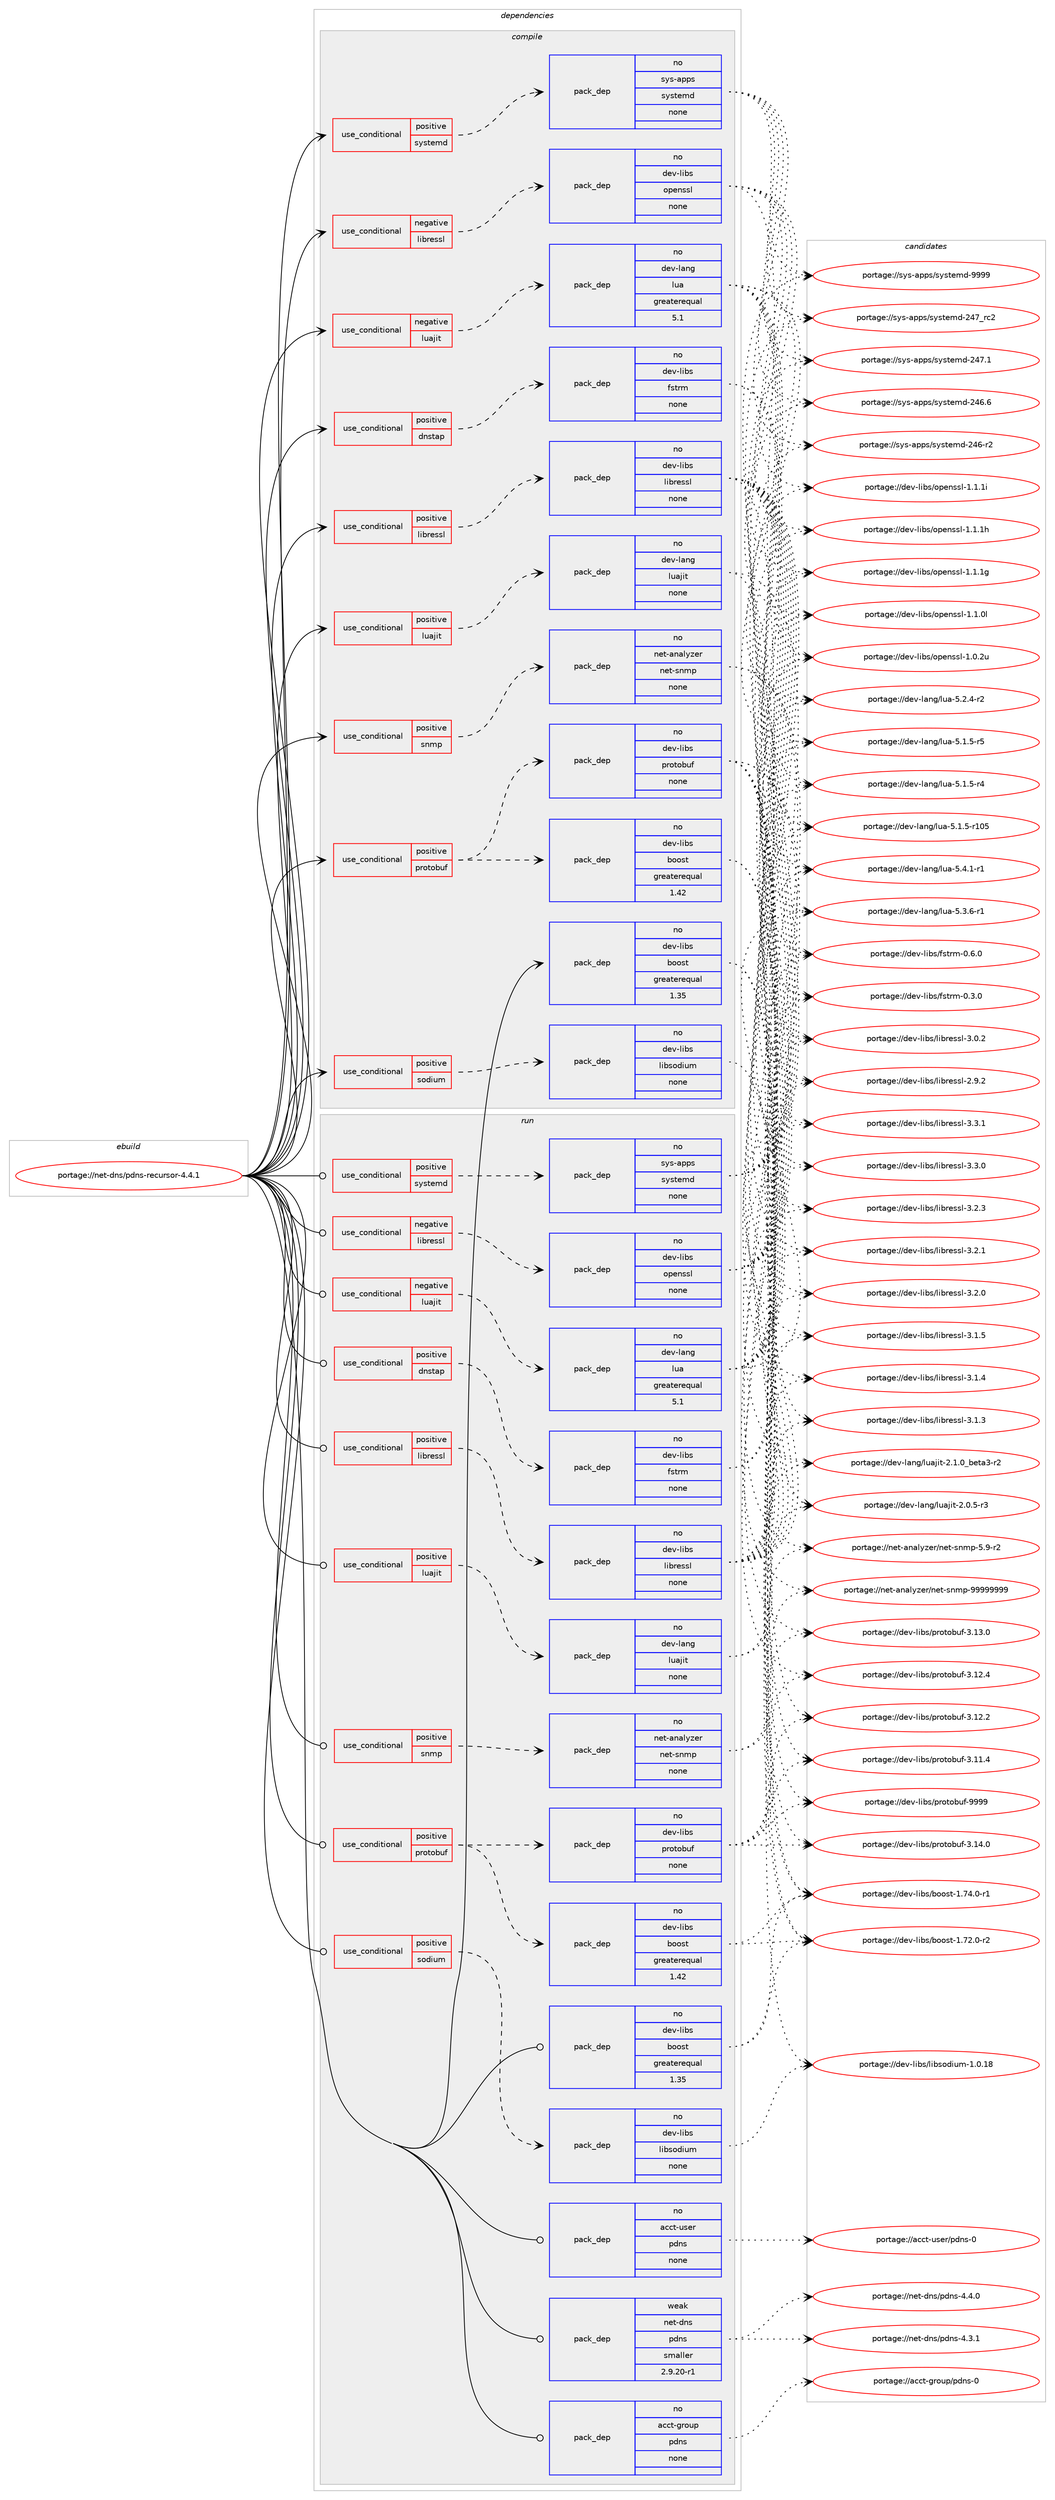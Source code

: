 digraph prolog {

# *************
# Graph options
# *************

newrank=true;
concentrate=true;
compound=true;
graph [rankdir=LR,fontname=Helvetica,fontsize=10,ranksep=1.5];#, ranksep=2.5, nodesep=0.2];
edge  [arrowhead=vee];
node  [fontname=Helvetica,fontsize=10];

# **********
# The ebuild
# **********

subgraph cluster_leftcol {
color=gray;
rank=same;
label=<<i>ebuild</i>>;
id [label="portage://net-dns/pdns-recursor-4.4.1", color=red, width=4, href="../net-dns/pdns-recursor-4.4.1.svg"];
}

# ****************
# The dependencies
# ****************

subgraph cluster_midcol {
color=gray;
label=<<i>dependencies</i>>;
subgraph cluster_compile {
fillcolor="#eeeeee";
style=filled;
label=<<i>compile</i>>;
subgraph cond3723 {
dependency12968 [label=<<TABLE BORDER="0" CELLBORDER="1" CELLSPACING="0" CELLPADDING="4"><TR><TD ROWSPAN="3" CELLPADDING="10">use_conditional</TD></TR><TR><TD>negative</TD></TR><TR><TD>libressl</TD></TR></TABLE>>, shape=none, color=red];
subgraph pack9116 {
dependency12969 [label=<<TABLE BORDER="0" CELLBORDER="1" CELLSPACING="0" CELLPADDING="4" WIDTH="220"><TR><TD ROWSPAN="6" CELLPADDING="30">pack_dep</TD></TR><TR><TD WIDTH="110">no</TD></TR><TR><TD>dev-libs</TD></TR><TR><TD>openssl</TD></TR><TR><TD>none</TD></TR><TR><TD></TD></TR></TABLE>>, shape=none, color=blue];
}
dependency12968:e -> dependency12969:w [weight=20,style="dashed",arrowhead="vee"];
}
id:e -> dependency12968:w [weight=20,style="solid",arrowhead="vee"];
subgraph cond3724 {
dependency12970 [label=<<TABLE BORDER="0" CELLBORDER="1" CELLSPACING="0" CELLPADDING="4"><TR><TD ROWSPAN="3" CELLPADDING="10">use_conditional</TD></TR><TR><TD>negative</TD></TR><TR><TD>luajit</TD></TR></TABLE>>, shape=none, color=red];
subgraph pack9117 {
dependency12971 [label=<<TABLE BORDER="0" CELLBORDER="1" CELLSPACING="0" CELLPADDING="4" WIDTH="220"><TR><TD ROWSPAN="6" CELLPADDING="30">pack_dep</TD></TR><TR><TD WIDTH="110">no</TD></TR><TR><TD>dev-lang</TD></TR><TR><TD>lua</TD></TR><TR><TD>greaterequal</TD></TR><TR><TD>5.1</TD></TR></TABLE>>, shape=none, color=blue];
}
dependency12970:e -> dependency12971:w [weight=20,style="dashed",arrowhead="vee"];
}
id:e -> dependency12970:w [weight=20,style="solid",arrowhead="vee"];
subgraph cond3725 {
dependency12972 [label=<<TABLE BORDER="0" CELLBORDER="1" CELLSPACING="0" CELLPADDING="4"><TR><TD ROWSPAN="3" CELLPADDING="10">use_conditional</TD></TR><TR><TD>positive</TD></TR><TR><TD>dnstap</TD></TR></TABLE>>, shape=none, color=red];
subgraph pack9118 {
dependency12973 [label=<<TABLE BORDER="0" CELLBORDER="1" CELLSPACING="0" CELLPADDING="4" WIDTH="220"><TR><TD ROWSPAN="6" CELLPADDING="30">pack_dep</TD></TR><TR><TD WIDTH="110">no</TD></TR><TR><TD>dev-libs</TD></TR><TR><TD>fstrm</TD></TR><TR><TD>none</TD></TR><TR><TD></TD></TR></TABLE>>, shape=none, color=blue];
}
dependency12972:e -> dependency12973:w [weight=20,style="dashed",arrowhead="vee"];
}
id:e -> dependency12972:w [weight=20,style="solid",arrowhead="vee"];
subgraph cond3726 {
dependency12974 [label=<<TABLE BORDER="0" CELLBORDER="1" CELLSPACING="0" CELLPADDING="4"><TR><TD ROWSPAN="3" CELLPADDING="10">use_conditional</TD></TR><TR><TD>positive</TD></TR><TR><TD>libressl</TD></TR></TABLE>>, shape=none, color=red];
subgraph pack9119 {
dependency12975 [label=<<TABLE BORDER="0" CELLBORDER="1" CELLSPACING="0" CELLPADDING="4" WIDTH="220"><TR><TD ROWSPAN="6" CELLPADDING="30">pack_dep</TD></TR><TR><TD WIDTH="110">no</TD></TR><TR><TD>dev-libs</TD></TR><TR><TD>libressl</TD></TR><TR><TD>none</TD></TR><TR><TD></TD></TR></TABLE>>, shape=none, color=blue];
}
dependency12974:e -> dependency12975:w [weight=20,style="dashed",arrowhead="vee"];
}
id:e -> dependency12974:w [weight=20,style="solid",arrowhead="vee"];
subgraph cond3727 {
dependency12976 [label=<<TABLE BORDER="0" CELLBORDER="1" CELLSPACING="0" CELLPADDING="4"><TR><TD ROWSPAN="3" CELLPADDING="10">use_conditional</TD></TR><TR><TD>positive</TD></TR><TR><TD>luajit</TD></TR></TABLE>>, shape=none, color=red];
subgraph pack9120 {
dependency12977 [label=<<TABLE BORDER="0" CELLBORDER="1" CELLSPACING="0" CELLPADDING="4" WIDTH="220"><TR><TD ROWSPAN="6" CELLPADDING="30">pack_dep</TD></TR><TR><TD WIDTH="110">no</TD></TR><TR><TD>dev-lang</TD></TR><TR><TD>luajit</TD></TR><TR><TD>none</TD></TR><TR><TD></TD></TR></TABLE>>, shape=none, color=blue];
}
dependency12976:e -> dependency12977:w [weight=20,style="dashed",arrowhead="vee"];
}
id:e -> dependency12976:w [weight=20,style="solid",arrowhead="vee"];
subgraph cond3728 {
dependency12978 [label=<<TABLE BORDER="0" CELLBORDER="1" CELLSPACING="0" CELLPADDING="4"><TR><TD ROWSPAN="3" CELLPADDING="10">use_conditional</TD></TR><TR><TD>positive</TD></TR><TR><TD>protobuf</TD></TR></TABLE>>, shape=none, color=red];
subgraph pack9121 {
dependency12979 [label=<<TABLE BORDER="0" CELLBORDER="1" CELLSPACING="0" CELLPADDING="4" WIDTH="220"><TR><TD ROWSPAN="6" CELLPADDING="30">pack_dep</TD></TR><TR><TD WIDTH="110">no</TD></TR><TR><TD>dev-libs</TD></TR><TR><TD>protobuf</TD></TR><TR><TD>none</TD></TR><TR><TD></TD></TR></TABLE>>, shape=none, color=blue];
}
dependency12978:e -> dependency12979:w [weight=20,style="dashed",arrowhead="vee"];
subgraph pack9122 {
dependency12980 [label=<<TABLE BORDER="0" CELLBORDER="1" CELLSPACING="0" CELLPADDING="4" WIDTH="220"><TR><TD ROWSPAN="6" CELLPADDING="30">pack_dep</TD></TR><TR><TD WIDTH="110">no</TD></TR><TR><TD>dev-libs</TD></TR><TR><TD>boost</TD></TR><TR><TD>greaterequal</TD></TR><TR><TD>1.42</TD></TR></TABLE>>, shape=none, color=blue];
}
dependency12978:e -> dependency12980:w [weight=20,style="dashed",arrowhead="vee"];
}
id:e -> dependency12978:w [weight=20,style="solid",arrowhead="vee"];
subgraph cond3729 {
dependency12981 [label=<<TABLE BORDER="0" CELLBORDER="1" CELLSPACING="0" CELLPADDING="4"><TR><TD ROWSPAN="3" CELLPADDING="10">use_conditional</TD></TR><TR><TD>positive</TD></TR><TR><TD>snmp</TD></TR></TABLE>>, shape=none, color=red];
subgraph pack9123 {
dependency12982 [label=<<TABLE BORDER="0" CELLBORDER="1" CELLSPACING="0" CELLPADDING="4" WIDTH="220"><TR><TD ROWSPAN="6" CELLPADDING="30">pack_dep</TD></TR><TR><TD WIDTH="110">no</TD></TR><TR><TD>net-analyzer</TD></TR><TR><TD>net-snmp</TD></TR><TR><TD>none</TD></TR><TR><TD></TD></TR></TABLE>>, shape=none, color=blue];
}
dependency12981:e -> dependency12982:w [weight=20,style="dashed",arrowhead="vee"];
}
id:e -> dependency12981:w [weight=20,style="solid",arrowhead="vee"];
subgraph cond3730 {
dependency12983 [label=<<TABLE BORDER="0" CELLBORDER="1" CELLSPACING="0" CELLPADDING="4"><TR><TD ROWSPAN="3" CELLPADDING="10">use_conditional</TD></TR><TR><TD>positive</TD></TR><TR><TD>sodium</TD></TR></TABLE>>, shape=none, color=red];
subgraph pack9124 {
dependency12984 [label=<<TABLE BORDER="0" CELLBORDER="1" CELLSPACING="0" CELLPADDING="4" WIDTH="220"><TR><TD ROWSPAN="6" CELLPADDING="30">pack_dep</TD></TR><TR><TD WIDTH="110">no</TD></TR><TR><TD>dev-libs</TD></TR><TR><TD>libsodium</TD></TR><TR><TD>none</TD></TR><TR><TD></TD></TR></TABLE>>, shape=none, color=blue];
}
dependency12983:e -> dependency12984:w [weight=20,style="dashed",arrowhead="vee"];
}
id:e -> dependency12983:w [weight=20,style="solid",arrowhead="vee"];
subgraph cond3731 {
dependency12985 [label=<<TABLE BORDER="0" CELLBORDER="1" CELLSPACING="0" CELLPADDING="4"><TR><TD ROWSPAN="3" CELLPADDING="10">use_conditional</TD></TR><TR><TD>positive</TD></TR><TR><TD>systemd</TD></TR></TABLE>>, shape=none, color=red];
subgraph pack9125 {
dependency12986 [label=<<TABLE BORDER="0" CELLBORDER="1" CELLSPACING="0" CELLPADDING="4" WIDTH="220"><TR><TD ROWSPAN="6" CELLPADDING="30">pack_dep</TD></TR><TR><TD WIDTH="110">no</TD></TR><TR><TD>sys-apps</TD></TR><TR><TD>systemd</TD></TR><TR><TD>none</TD></TR><TR><TD></TD></TR></TABLE>>, shape=none, color=blue];
}
dependency12985:e -> dependency12986:w [weight=20,style="dashed",arrowhead="vee"];
}
id:e -> dependency12985:w [weight=20,style="solid",arrowhead="vee"];
subgraph pack9126 {
dependency12987 [label=<<TABLE BORDER="0" CELLBORDER="1" CELLSPACING="0" CELLPADDING="4" WIDTH="220"><TR><TD ROWSPAN="6" CELLPADDING="30">pack_dep</TD></TR><TR><TD WIDTH="110">no</TD></TR><TR><TD>dev-libs</TD></TR><TR><TD>boost</TD></TR><TR><TD>greaterequal</TD></TR><TR><TD>1.35</TD></TR></TABLE>>, shape=none, color=blue];
}
id:e -> dependency12987:w [weight=20,style="solid",arrowhead="vee"];
}
subgraph cluster_compileandrun {
fillcolor="#eeeeee";
style=filled;
label=<<i>compile and run</i>>;
}
subgraph cluster_run {
fillcolor="#eeeeee";
style=filled;
label=<<i>run</i>>;
subgraph cond3732 {
dependency12988 [label=<<TABLE BORDER="0" CELLBORDER="1" CELLSPACING="0" CELLPADDING="4"><TR><TD ROWSPAN="3" CELLPADDING="10">use_conditional</TD></TR><TR><TD>negative</TD></TR><TR><TD>libressl</TD></TR></TABLE>>, shape=none, color=red];
subgraph pack9127 {
dependency12989 [label=<<TABLE BORDER="0" CELLBORDER="1" CELLSPACING="0" CELLPADDING="4" WIDTH="220"><TR><TD ROWSPAN="6" CELLPADDING="30">pack_dep</TD></TR><TR><TD WIDTH="110">no</TD></TR><TR><TD>dev-libs</TD></TR><TR><TD>openssl</TD></TR><TR><TD>none</TD></TR><TR><TD></TD></TR></TABLE>>, shape=none, color=blue];
}
dependency12988:e -> dependency12989:w [weight=20,style="dashed",arrowhead="vee"];
}
id:e -> dependency12988:w [weight=20,style="solid",arrowhead="odot"];
subgraph cond3733 {
dependency12990 [label=<<TABLE BORDER="0" CELLBORDER="1" CELLSPACING="0" CELLPADDING="4"><TR><TD ROWSPAN="3" CELLPADDING="10">use_conditional</TD></TR><TR><TD>negative</TD></TR><TR><TD>luajit</TD></TR></TABLE>>, shape=none, color=red];
subgraph pack9128 {
dependency12991 [label=<<TABLE BORDER="0" CELLBORDER="1" CELLSPACING="0" CELLPADDING="4" WIDTH="220"><TR><TD ROWSPAN="6" CELLPADDING="30">pack_dep</TD></TR><TR><TD WIDTH="110">no</TD></TR><TR><TD>dev-lang</TD></TR><TR><TD>lua</TD></TR><TR><TD>greaterequal</TD></TR><TR><TD>5.1</TD></TR></TABLE>>, shape=none, color=blue];
}
dependency12990:e -> dependency12991:w [weight=20,style="dashed",arrowhead="vee"];
}
id:e -> dependency12990:w [weight=20,style="solid",arrowhead="odot"];
subgraph cond3734 {
dependency12992 [label=<<TABLE BORDER="0" CELLBORDER="1" CELLSPACING="0" CELLPADDING="4"><TR><TD ROWSPAN="3" CELLPADDING="10">use_conditional</TD></TR><TR><TD>positive</TD></TR><TR><TD>dnstap</TD></TR></TABLE>>, shape=none, color=red];
subgraph pack9129 {
dependency12993 [label=<<TABLE BORDER="0" CELLBORDER="1" CELLSPACING="0" CELLPADDING="4" WIDTH="220"><TR><TD ROWSPAN="6" CELLPADDING="30">pack_dep</TD></TR><TR><TD WIDTH="110">no</TD></TR><TR><TD>dev-libs</TD></TR><TR><TD>fstrm</TD></TR><TR><TD>none</TD></TR><TR><TD></TD></TR></TABLE>>, shape=none, color=blue];
}
dependency12992:e -> dependency12993:w [weight=20,style="dashed",arrowhead="vee"];
}
id:e -> dependency12992:w [weight=20,style="solid",arrowhead="odot"];
subgraph cond3735 {
dependency12994 [label=<<TABLE BORDER="0" CELLBORDER="1" CELLSPACING="0" CELLPADDING="4"><TR><TD ROWSPAN="3" CELLPADDING="10">use_conditional</TD></TR><TR><TD>positive</TD></TR><TR><TD>libressl</TD></TR></TABLE>>, shape=none, color=red];
subgraph pack9130 {
dependency12995 [label=<<TABLE BORDER="0" CELLBORDER="1" CELLSPACING="0" CELLPADDING="4" WIDTH="220"><TR><TD ROWSPAN="6" CELLPADDING="30">pack_dep</TD></TR><TR><TD WIDTH="110">no</TD></TR><TR><TD>dev-libs</TD></TR><TR><TD>libressl</TD></TR><TR><TD>none</TD></TR><TR><TD></TD></TR></TABLE>>, shape=none, color=blue];
}
dependency12994:e -> dependency12995:w [weight=20,style="dashed",arrowhead="vee"];
}
id:e -> dependency12994:w [weight=20,style="solid",arrowhead="odot"];
subgraph cond3736 {
dependency12996 [label=<<TABLE BORDER="0" CELLBORDER="1" CELLSPACING="0" CELLPADDING="4"><TR><TD ROWSPAN="3" CELLPADDING="10">use_conditional</TD></TR><TR><TD>positive</TD></TR><TR><TD>luajit</TD></TR></TABLE>>, shape=none, color=red];
subgraph pack9131 {
dependency12997 [label=<<TABLE BORDER="0" CELLBORDER="1" CELLSPACING="0" CELLPADDING="4" WIDTH="220"><TR><TD ROWSPAN="6" CELLPADDING="30">pack_dep</TD></TR><TR><TD WIDTH="110">no</TD></TR><TR><TD>dev-lang</TD></TR><TR><TD>luajit</TD></TR><TR><TD>none</TD></TR><TR><TD></TD></TR></TABLE>>, shape=none, color=blue];
}
dependency12996:e -> dependency12997:w [weight=20,style="dashed",arrowhead="vee"];
}
id:e -> dependency12996:w [weight=20,style="solid",arrowhead="odot"];
subgraph cond3737 {
dependency12998 [label=<<TABLE BORDER="0" CELLBORDER="1" CELLSPACING="0" CELLPADDING="4"><TR><TD ROWSPAN="3" CELLPADDING="10">use_conditional</TD></TR><TR><TD>positive</TD></TR><TR><TD>protobuf</TD></TR></TABLE>>, shape=none, color=red];
subgraph pack9132 {
dependency12999 [label=<<TABLE BORDER="0" CELLBORDER="1" CELLSPACING="0" CELLPADDING="4" WIDTH="220"><TR><TD ROWSPAN="6" CELLPADDING="30">pack_dep</TD></TR><TR><TD WIDTH="110">no</TD></TR><TR><TD>dev-libs</TD></TR><TR><TD>protobuf</TD></TR><TR><TD>none</TD></TR><TR><TD></TD></TR></TABLE>>, shape=none, color=blue];
}
dependency12998:e -> dependency12999:w [weight=20,style="dashed",arrowhead="vee"];
subgraph pack9133 {
dependency13000 [label=<<TABLE BORDER="0" CELLBORDER="1" CELLSPACING="0" CELLPADDING="4" WIDTH="220"><TR><TD ROWSPAN="6" CELLPADDING="30">pack_dep</TD></TR><TR><TD WIDTH="110">no</TD></TR><TR><TD>dev-libs</TD></TR><TR><TD>boost</TD></TR><TR><TD>greaterequal</TD></TR><TR><TD>1.42</TD></TR></TABLE>>, shape=none, color=blue];
}
dependency12998:e -> dependency13000:w [weight=20,style="dashed",arrowhead="vee"];
}
id:e -> dependency12998:w [weight=20,style="solid",arrowhead="odot"];
subgraph cond3738 {
dependency13001 [label=<<TABLE BORDER="0" CELLBORDER="1" CELLSPACING="0" CELLPADDING="4"><TR><TD ROWSPAN="3" CELLPADDING="10">use_conditional</TD></TR><TR><TD>positive</TD></TR><TR><TD>snmp</TD></TR></TABLE>>, shape=none, color=red];
subgraph pack9134 {
dependency13002 [label=<<TABLE BORDER="0" CELLBORDER="1" CELLSPACING="0" CELLPADDING="4" WIDTH="220"><TR><TD ROWSPAN="6" CELLPADDING="30">pack_dep</TD></TR><TR><TD WIDTH="110">no</TD></TR><TR><TD>net-analyzer</TD></TR><TR><TD>net-snmp</TD></TR><TR><TD>none</TD></TR><TR><TD></TD></TR></TABLE>>, shape=none, color=blue];
}
dependency13001:e -> dependency13002:w [weight=20,style="dashed",arrowhead="vee"];
}
id:e -> dependency13001:w [weight=20,style="solid",arrowhead="odot"];
subgraph cond3739 {
dependency13003 [label=<<TABLE BORDER="0" CELLBORDER="1" CELLSPACING="0" CELLPADDING="4"><TR><TD ROWSPAN="3" CELLPADDING="10">use_conditional</TD></TR><TR><TD>positive</TD></TR><TR><TD>sodium</TD></TR></TABLE>>, shape=none, color=red];
subgraph pack9135 {
dependency13004 [label=<<TABLE BORDER="0" CELLBORDER="1" CELLSPACING="0" CELLPADDING="4" WIDTH="220"><TR><TD ROWSPAN="6" CELLPADDING="30">pack_dep</TD></TR><TR><TD WIDTH="110">no</TD></TR><TR><TD>dev-libs</TD></TR><TR><TD>libsodium</TD></TR><TR><TD>none</TD></TR><TR><TD></TD></TR></TABLE>>, shape=none, color=blue];
}
dependency13003:e -> dependency13004:w [weight=20,style="dashed",arrowhead="vee"];
}
id:e -> dependency13003:w [weight=20,style="solid",arrowhead="odot"];
subgraph cond3740 {
dependency13005 [label=<<TABLE BORDER="0" CELLBORDER="1" CELLSPACING="0" CELLPADDING="4"><TR><TD ROWSPAN="3" CELLPADDING="10">use_conditional</TD></TR><TR><TD>positive</TD></TR><TR><TD>systemd</TD></TR></TABLE>>, shape=none, color=red];
subgraph pack9136 {
dependency13006 [label=<<TABLE BORDER="0" CELLBORDER="1" CELLSPACING="0" CELLPADDING="4" WIDTH="220"><TR><TD ROWSPAN="6" CELLPADDING="30">pack_dep</TD></TR><TR><TD WIDTH="110">no</TD></TR><TR><TD>sys-apps</TD></TR><TR><TD>systemd</TD></TR><TR><TD>none</TD></TR><TR><TD></TD></TR></TABLE>>, shape=none, color=blue];
}
dependency13005:e -> dependency13006:w [weight=20,style="dashed",arrowhead="vee"];
}
id:e -> dependency13005:w [weight=20,style="solid",arrowhead="odot"];
subgraph pack9137 {
dependency13007 [label=<<TABLE BORDER="0" CELLBORDER="1" CELLSPACING="0" CELLPADDING="4" WIDTH="220"><TR><TD ROWSPAN="6" CELLPADDING="30">pack_dep</TD></TR><TR><TD WIDTH="110">no</TD></TR><TR><TD>acct-group</TD></TR><TR><TD>pdns</TD></TR><TR><TD>none</TD></TR><TR><TD></TD></TR></TABLE>>, shape=none, color=blue];
}
id:e -> dependency13007:w [weight=20,style="solid",arrowhead="odot"];
subgraph pack9138 {
dependency13008 [label=<<TABLE BORDER="0" CELLBORDER="1" CELLSPACING="0" CELLPADDING="4" WIDTH="220"><TR><TD ROWSPAN="6" CELLPADDING="30">pack_dep</TD></TR><TR><TD WIDTH="110">no</TD></TR><TR><TD>acct-user</TD></TR><TR><TD>pdns</TD></TR><TR><TD>none</TD></TR><TR><TD></TD></TR></TABLE>>, shape=none, color=blue];
}
id:e -> dependency13008:w [weight=20,style="solid",arrowhead="odot"];
subgraph pack9139 {
dependency13009 [label=<<TABLE BORDER="0" CELLBORDER="1" CELLSPACING="0" CELLPADDING="4" WIDTH="220"><TR><TD ROWSPAN="6" CELLPADDING="30">pack_dep</TD></TR><TR><TD WIDTH="110">no</TD></TR><TR><TD>dev-libs</TD></TR><TR><TD>boost</TD></TR><TR><TD>greaterequal</TD></TR><TR><TD>1.35</TD></TR></TABLE>>, shape=none, color=blue];
}
id:e -> dependency13009:w [weight=20,style="solid",arrowhead="odot"];
subgraph pack9140 {
dependency13010 [label=<<TABLE BORDER="0" CELLBORDER="1" CELLSPACING="0" CELLPADDING="4" WIDTH="220"><TR><TD ROWSPAN="6" CELLPADDING="30">pack_dep</TD></TR><TR><TD WIDTH="110">weak</TD></TR><TR><TD>net-dns</TD></TR><TR><TD>pdns</TD></TR><TR><TD>smaller</TD></TR><TR><TD>2.9.20-r1</TD></TR></TABLE>>, shape=none, color=blue];
}
id:e -> dependency13010:w [weight=20,style="solid",arrowhead="odot"];
}
}

# **************
# The candidates
# **************

subgraph cluster_choices {
rank=same;
color=gray;
label=<<i>candidates</i>>;

subgraph choice9116 {
color=black;
nodesep=1;
choice100101118451081059811547111112101110115115108454946494649105 [label="portage://dev-libs/openssl-1.1.1i", color=red, width=4,href="../dev-libs/openssl-1.1.1i.svg"];
choice100101118451081059811547111112101110115115108454946494649104 [label="portage://dev-libs/openssl-1.1.1h", color=red, width=4,href="../dev-libs/openssl-1.1.1h.svg"];
choice100101118451081059811547111112101110115115108454946494649103 [label="portage://dev-libs/openssl-1.1.1g", color=red, width=4,href="../dev-libs/openssl-1.1.1g.svg"];
choice100101118451081059811547111112101110115115108454946494648108 [label="portage://dev-libs/openssl-1.1.0l", color=red, width=4,href="../dev-libs/openssl-1.1.0l.svg"];
choice100101118451081059811547111112101110115115108454946484650117 [label="portage://dev-libs/openssl-1.0.2u", color=red, width=4,href="../dev-libs/openssl-1.0.2u.svg"];
dependency12969:e -> choice100101118451081059811547111112101110115115108454946494649105:w [style=dotted,weight="100"];
dependency12969:e -> choice100101118451081059811547111112101110115115108454946494649104:w [style=dotted,weight="100"];
dependency12969:e -> choice100101118451081059811547111112101110115115108454946494649103:w [style=dotted,weight="100"];
dependency12969:e -> choice100101118451081059811547111112101110115115108454946494648108:w [style=dotted,weight="100"];
dependency12969:e -> choice100101118451081059811547111112101110115115108454946484650117:w [style=dotted,weight="100"];
}
subgraph choice9117 {
color=black;
nodesep=1;
choice100101118451089711010347108117974553465246494511449 [label="portage://dev-lang/lua-5.4.1-r1", color=red, width=4,href="../dev-lang/lua-5.4.1-r1.svg"];
choice100101118451089711010347108117974553465146544511449 [label="portage://dev-lang/lua-5.3.6-r1", color=red, width=4,href="../dev-lang/lua-5.3.6-r1.svg"];
choice100101118451089711010347108117974553465046524511450 [label="portage://dev-lang/lua-5.2.4-r2", color=red, width=4,href="../dev-lang/lua-5.2.4-r2.svg"];
choice100101118451089711010347108117974553464946534511453 [label="portage://dev-lang/lua-5.1.5-r5", color=red, width=4,href="../dev-lang/lua-5.1.5-r5.svg"];
choice100101118451089711010347108117974553464946534511452 [label="portage://dev-lang/lua-5.1.5-r4", color=red, width=4,href="../dev-lang/lua-5.1.5-r4.svg"];
choice1001011184510897110103471081179745534649465345114494853 [label="portage://dev-lang/lua-5.1.5-r105", color=red, width=4,href="../dev-lang/lua-5.1.5-r105.svg"];
dependency12971:e -> choice100101118451089711010347108117974553465246494511449:w [style=dotted,weight="100"];
dependency12971:e -> choice100101118451089711010347108117974553465146544511449:w [style=dotted,weight="100"];
dependency12971:e -> choice100101118451089711010347108117974553465046524511450:w [style=dotted,weight="100"];
dependency12971:e -> choice100101118451089711010347108117974553464946534511453:w [style=dotted,weight="100"];
dependency12971:e -> choice100101118451089711010347108117974553464946534511452:w [style=dotted,weight="100"];
dependency12971:e -> choice1001011184510897110103471081179745534649465345114494853:w [style=dotted,weight="100"];
}
subgraph choice9118 {
color=black;
nodesep=1;
choice100101118451081059811547102115116114109454846544648 [label="portage://dev-libs/fstrm-0.6.0", color=red, width=4,href="../dev-libs/fstrm-0.6.0.svg"];
choice100101118451081059811547102115116114109454846514648 [label="portage://dev-libs/fstrm-0.3.0", color=red, width=4,href="../dev-libs/fstrm-0.3.0.svg"];
dependency12973:e -> choice100101118451081059811547102115116114109454846544648:w [style=dotted,weight="100"];
dependency12973:e -> choice100101118451081059811547102115116114109454846514648:w [style=dotted,weight="100"];
}
subgraph choice9119 {
color=black;
nodesep=1;
choice10010111845108105981154710810598114101115115108455146514649 [label="portage://dev-libs/libressl-3.3.1", color=red, width=4,href="../dev-libs/libressl-3.3.1.svg"];
choice10010111845108105981154710810598114101115115108455146514648 [label="portage://dev-libs/libressl-3.3.0", color=red, width=4,href="../dev-libs/libressl-3.3.0.svg"];
choice10010111845108105981154710810598114101115115108455146504651 [label="portage://dev-libs/libressl-3.2.3", color=red, width=4,href="../dev-libs/libressl-3.2.3.svg"];
choice10010111845108105981154710810598114101115115108455146504649 [label="portage://dev-libs/libressl-3.2.1", color=red, width=4,href="../dev-libs/libressl-3.2.1.svg"];
choice10010111845108105981154710810598114101115115108455146504648 [label="portage://dev-libs/libressl-3.2.0", color=red, width=4,href="../dev-libs/libressl-3.2.0.svg"];
choice10010111845108105981154710810598114101115115108455146494653 [label="portage://dev-libs/libressl-3.1.5", color=red, width=4,href="../dev-libs/libressl-3.1.5.svg"];
choice10010111845108105981154710810598114101115115108455146494652 [label="portage://dev-libs/libressl-3.1.4", color=red, width=4,href="../dev-libs/libressl-3.1.4.svg"];
choice10010111845108105981154710810598114101115115108455146494651 [label="portage://dev-libs/libressl-3.1.3", color=red, width=4,href="../dev-libs/libressl-3.1.3.svg"];
choice10010111845108105981154710810598114101115115108455146484650 [label="portage://dev-libs/libressl-3.0.2", color=red, width=4,href="../dev-libs/libressl-3.0.2.svg"];
choice10010111845108105981154710810598114101115115108455046574650 [label="portage://dev-libs/libressl-2.9.2", color=red, width=4,href="../dev-libs/libressl-2.9.2.svg"];
dependency12975:e -> choice10010111845108105981154710810598114101115115108455146514649:w [style=dotted,weight="100"];
dependency12975:e -> choice10010111845108105981154710810598114101115115108455146514648:w [style=dotted,weight="100"];
dependency12975:e -> choice10010111845108105981154710810598114101115115108455146504651:w [style=dotted,weight="100"];
dependency12975:e -> choice10010111845108105981154710810598114101115115108455146504649:w [style=dotted,weight="100"];
dependency12975:e -> choice10010111845108105981154710810598114101115115108455146504648:w [style=dotted,weight="100"];
dependency12975:e -> choice10010111845108105981154710810598114101115115108455146494653:w [style=dotted,weight="100"];
dependency12975:e -> choice10010111845108105981154710810598114101115115108455146494652:w [style=dotted,weight="100"];
dependency12975:e -> choice10010111845108105981154710810598114101115115108455146494651:w [style=dotted,weight="100"];
dependency12975:e -> choice10010111845108105981154710810598114101115115108455146484650:w [style=dotted,weight="100"];
dependency12975:e -> choice10010111845108105981154710810598114101115115108455046574650:w [style=dotted,weight="100"];
}
subgraph choice9120 {
color=black;
nodesep=1;
choice10010111845108971101034710811797106105116455046494648959810111697514511450 [label="portage://dev-lang/luajit-2.1.0_beta3-r2", color=red, width=4,href="../dev-lang/luajit-2.1.0_beta3-r2.svg"];
choice100101118451089711010347108117971061051164550464846534511451 [label="portage://dev-lang/luajit-2.0.5-r3", color=red, width=4,href="../dev-lang/luajit-2.0.5-r3.svg"];
dependency12977:e -> choice10010111845108971101034710811797106105116455046494648959810111697514511450:w [style=dotted,weight="100"];
dependency12977:e -> choice100101118451089711010347108117971061051164550464846534511451:w [style=dotted,weight="100"];
}
subgraph choice9121 {
color=black;
nodesep=1;
choice100101118451081059811547112114111116111981171024557575757 [label="portage://dev-libs/protobuf-9999", color=red, width=4,href="../dev-libs/protobuf-9999.svg"];
choice1001011184510810598115471121141111161119811710245514649524648 [label="portage://dev-libs/protobuf-3.14.0", color=red, width=4,href="../dev-libs/protobuf-3.14.0.svg"];
choice1001011184510810598115471121141111161119811710245514649514648 [label="portage://dev-libs/protobuf-3.13.0", color=red, width=4,href="../dev-libs/protobuf-3.13.0.svg"];
choice1001011184510810598115471121141111161119811710245514649504652 [label="portage://dev-libs/protobuf-3.12.4", color=red, width=4,href="../dev-libs/protobuf-3.12.4.svg"];
choice1001011184510810598115471121141111161119811710245514649504650 [label="portage://dev-libs/protobuf-3.12.2", color=red, width=4,href="../dev-libs/protobuf-3.12.2.svg"];
choice1001011184510810598115471121141111161119811710245514649494652 [label="portage://dev-libs/protobuf-3.11.4", color=red, width=4,href="../dev-libs/protobuf-3.11.4.svg"];
dependency12979:e -> choice100101118451081059811547112114111116111981171024557575757:w [style=dotted,weight="100"];
dependency12979:e -> choice1001011184510810598115471121141111161119811710245514649524648:w [style=dotted,weight="100"];
dependency12979:e -> choice1001011184510810598115471121141111161119811710245514649514648:w [style=dotted,weight="100"];
dependency12979:e -> choice1001011184510810598115471121141111161119811710245514649504652:w [style=dotted,weight="100"];
dependency12979:e -> choice1001011184510810598115471121141111161119811710245514649504650:w [style=dotted,weight="100"];
dependency12979:e -> choice1001011184510810598115471121141111161119811710245514649494652:w [style=dotted,weight="100"];
}
subgraph choice9122 {
color=black;
nodesep=1;
choice10010111845108105981154798111111115116454946555246484511449 [label="portage://dev-libs/boost-1.74.0-r1", color=red, width=4,href="../dev-libs/boost-1.74.0-r1.svg"];
choice10010111845108105981154798111111115116454946555046484511450 [label="portage://dev-libs/boost-1.72.0-r2", color=red, width=4,href="../dev-libs/boost-1.72.0-r2.svg"];
dependency12980:e -> choice10010111845108105981154798111111115116454946555246484511449:w [style=dotted,weight="100"];
dependency12980:e -> choice10010111845108105981154798111111115116454946555046484511450:w [style=dotted,weight="100"];
}
subgraph choice9123 {
color=black;
nodesep=1;
choice1101011164597110971081211221011144711010111645115110109112455757575757575757 [label="portage://net-analyzer/net-snmp-99999999", color=red, width=4,href="../net-analyzer/net-snmp-99999999.svg"];
choice1101011164597110971081211221011144711010111645115110109112455346574511450 [label="portage://net-analyzer/net-snmp-5.9-r2", color=red, width=4,href="../net-analyzer/net-snmp-5.9-r2.svg"];
dependency12982:e -> choice1101011164597110971081211221011144711010111645115110109112455757575757575757:w [style=dotted,weight="100"];
dependency12982:e -> choice1101011164597110971081211221011144711010111645115110109112455346574511450:w [style=dotted,weight="100"];
}
subgraph choice9124 {
color=black;
nodesep=1;
choice1001011184510810598115471081059811511110010511710945494648464956 [label="portage://dev-libs/libsodium-1.0.18", color=red, width=4,href="../dev-libs/libsodium-1.0.18.svg"];
dependency12984:e -> choice1001011184510810598115471081059811511110010511710945494648464956:w [style=dotted,weight="100"];
}
subgraph choice9125 {
color=black;
nodesep=1;
choice1151211154597112112115471151211151161011091004557575757 [label="portage://sys-apps/systemd-9999", color=red, width=4,href="../sys-apps/systemd-9999.svg"];
choice11512111545971121121154711512111511610110910045505255951149950 [label="portage://sys-apps/systemd-247_rc2", color=red, width=4,href="../sys-apps/systemd-247_rc2.svg"];
choice115121115459711211211547115121115116101109100455052554649 [label="portage://sys-apps/systemd-247.1", color=red, width=4,href="../sys-apps/systemd-247.1.svg"];
choice115121115459711211211547115121115116101109100455052544654 [label="portage://sys-apps/systemd-246.6", color=red, width=4,href="../sys-apps/systemd-246.6.svg"];
choice115121115459711211211547115121115116101109100455052544511450 [label="portage://sys-apps/systemd-246-r2", color=red, width=4,href="../sys-apps/systemd-246-r2.svg"];
dependency12986:e -> choice1151211154597112112115471151211151161011091004557575757:w [style=dotted,weight="100"];
dependency12986:e -> choice11512111545971121121154711512111511610110910045505255951149950:w [style=dotted,weight="100"];
dependency12986:e -> choice115121115459711211211547115121115116101109100455052554649:w [style=dotted,weight="100"];
dependency12986:e -> choice115121115459711211211547115121115116101109100455052544654:w [style=dotted,weight="100"];
dependency12986:e -> choice115121115459711211211547115121115116101109100455052544511450:w [style=dotted,weight="100"];
}
subgraph choice9126 {
color=black;
nodesep=1;
choice10010111845108105981154798111111115116454946555246484511449 [label="portage://dev-libs/boost-1.74.0-r1", color=red, width=4,href="../dev-libs/boost-1.74.0-r1.svg"];
choice10010111845108105981154798111111115116454946555046484511450 [label="portage://dev-libs/boost-1.72.0-r2", color=red, width=4,href="../dev-libs/boost-1.72.0-r2.svg"];
dependency12987:e -> choice10010111845108105981154798111111115116454946555246484511449:w [style=dotted,weight="100"];
dependency12987:e -> choice10010111845108105981154798111111115116454946555046484511450:w [style=dotted,weight="100"];
}
subgraph choice9127 {
color=black;
nodesep=1;
choice100101118451081059811547111112101110115115108454946494649105 [label="portage://dev-libs/openssl-1.1.1i", color=red, width=4,href="../dev-libs/openssl-1.1.1i.svg"];
choice100101118451081059811547111112101110115115108454946494649104 [label="portage://dev-libs/openssl-1.1.1h", color=red, width=4,href="../dev-libs/openssl-1.1.1h.svg"];
choice100101118451081059811547111112101110115115108454946494649103 [label="portage://dev-libs/openssl-1.1.1g", color=red, width=4,href="../dev-libs/openssl-1.1.1g.svg"];
choice100101118451081059811547111112101110115115108454946494648108 [label="portage://dev-libs/openssl-1.1.0l", color=red, width=4,href="../dev-libs/openssl-1.1.0l.svg"];
choice100101118451081059811547111112101110115115108454946484650117 [label="portage://dev-libs/openssl-1.0.2u", color=red, width=4,href="../dev-libs/openssl-1.0.2u.svg"];
dependency12989:e -> choice100101118451081059811547111112101110115115108454946494649105:w [style=dotted,weight="100"];
dependency12989:e -> choice100101118451081059811547111112101110115115108454946494649104:w [style=dotted,weight="100"];
dependency12989:e -> choice100101118451081059811547111112101110115115108454946494649103:w [style=dotted,weight="100"];
dependency12989:e -> choice100101118451081059811547111112101110115115108454946494648108:w [style=dotted,weight="100"];
dependency12989:e -> choice100101118451081059811547111112101110115115108454946484650117:w [style=dotted,weight="100"];
}
subgraph choice9128 {
color=black;
nodesep=1;
choice100101118451089711010347108117974553465246494511449 [label="portage://dev-lang/lua-5.4.1-r1", color=red, width=4,href="../dev-lang/lua-5.4.1-r1.svg"];
choice100101118451089711010347108117974553465146544511449 [label="portage://dev-lang/lua-5.3.6-r1", color=red, width=4,href="../dev-lang/lua-5.3.6-r1.svg"];
choice100101118451089711010347108117974553465046524511450 [label="portage://dev-lang/lua-5.2.4-r2", color=red, width=4,href="../dev-lang/lua-5.2.4-r2.svg"];
choice100101118451089711010347108117974553464946534511453 [label="portage://dev-lang/lua-5.1.5-r5", color=red, width=4,href="../dev-lang/lua-5.1.5-r5.svg"];
choice100101118451089711010347108117974553464946534511452 [label="portage://dev-lang/lua-5.1.5-r4", color=red, width=4,href="../dev-lang/lua-5.1.5-r4.svg"];
choice1001011184510897110103471081179745534649465345114494853 [label="portage://dev-lang/lua-5.1.5-r105", color=red, width=4,href="../dev-lang/lua-5.1.5-r105.svg"];
dependency12991:e -> choice100101118451089711010347108117974553465246494511449:w [style=dotted,weight="100"];
dependency12991:e -> choice100101118451089711010347108117974553465146544511449:w [style=dotted,weight="100"];
dependency12991:e -> choice100101118451089711010347108117974553465046524511450:w [style=dotted,weight="100"];
dependency12991:e -> choice100101118451089711010347108117974553464946534511453:w [style=dotted,weight="100"];
dependency12991:e -> choice100101118451089711010347108117974553464946534511452:w [style=dotted,weight="100"];
dependency12991:e -> choice1001011184510897110103471081179745534649465345114494853:w [style=dotted,weight="100"];
}
subgraph choice9129 {
color=black;
nodesep=1;
choice100101118451081059811547102115116114109454846544648 [label="portage://dev-libs/fstrm-0.6.0", color=red, width=4,href="../dev-libs/fstrm-0.6.0.svg"];
choice100101118451081059811547102115116114109454846514648 [label="portage://dev-libs/fstrm-0.3.0", color=red, width=4,href="../dev-libs/fstrm-0.3.0.svg"];
dependency12993:e -> choice100101118451081059811547102115116114109454846544648:w [style=dotted,weight="100"];
dependency12993:e -> choice100101118451081059811547102115116114109454846514648:w [style=dotted,weight="100"];
}
subgraph choice9130 {
color=black;
nodesep=1;
choice10010111845108105981154710810598114101115115108455146514649 [label="portage://dev-libs/libressl-3.3.1", color=red, width=4,href="../dev-libs/libressl-3.3.1.svg"];
choice10010111845108105981154710810598114101115115108455146514648 [label="portage://dev-libs/libressl-3.3.0", color=red, width=4,href="../dev-libs/libressl-3.3.0.svg"];
choice10010111845108105981154710810598114101115115108455146504651 [label="portage://dev-libs/libressl-3.2.3", color=red, width=4,href="../dev-libs/libressl-3.2.3.svg"];
choice10010111845108105981154710810598114101115115108455146504649 [label="portage://dev-libs/libressl-3.2.1", color=red, width=4,href="../dev-libs/libressl-3.2.1.svg"];
choice10010111845108105981154710810598114101115115108455146504648 [label="portage://dev-libs/libressl-3.2.0", color=red, width=4,href="../dev-libs/libressl-3.2.0.svg"];
choice10010111845108105981154710810598114101115115108455146494653 [label="portage://dev-libs/libressl-3.1.5", color=red, width=4,href="../dev-libs/libressl-3.1.5.svg"];
choice10010111845108105981154710810598114101115115108455146494652 [label="portage://dev-libs/libressl-3.1.4", color=red, width=4,href="../dev-libs/libressl-3.1.4.svg"];
choice10010111845108105981154710810598114101115115108455146494651 [label="portage://dev-libs/libressl-3.1.3", color=red, width=4,href="../dev-libs/libressl-3.1.3.svg"];
choice10010111845108105981154710810598114101115115108455146484650 [label="portage://dev-libs/libressl-3.0.2", color=red, width=4,href="../dev-libs/libressl-3.0.2.svg"];
choice10010111845108105981154710810598114101115115108455046574650 [label="portage://dev-libs/libressl-2.9.2", color=red, width=4,href="../dev-libs/libressl-2.9.2.svg"];
dependency12995:e -> choice10010111845108105981154710810598114101115115108455146514649:w [style=dotted,weight="100"];
dependency12995:e -> choice10010111845108105981154710810598114101115115108455146514648:w [style=dotted,weight="100"];
dependency12995:e -> choice10010111845108105981154710810598114101115115108455146504651:w [style=dotted,weight="100"];
dependency12995:e -> choice10010111845108105981154710810598114101115115108455146504649:w [style=dotted,weight="100"];
dependency12995:e -> choice10010111845108105981154710810598114101115115108455146504648:w [style=dotted,weight="100"];
dependency12995:e -> choice10010111845108105981154710810598114101115115108455146494653:w [style=dotted,weight="100"];
dependency12995:e -> choice10010111845108105981154710810598114101115115108455146494652:w [style=dotted,weight="100"];
dependency12995:e -> choice10010111845108105981154710810598114101115115108455146494651:w [style=dotted,weight="100"];
dependency12995:e -> choice10010111845108105981154710810598114101115115108455146484650:w [style=dotted,weight="100"];
dependency12995:e -> choice10010111845108105981154710810598114101115115108455046574650:w [style=dotted,weight="100"];
}
subgraph choice9131 {
color=black;
nodesep=1;
choice10010111845108971101034710811797106105116455046494648959810111697514511450 [label="portage://dev-lang/luajit-2.1.0_beta3-r2", color=red, width=4,href="../dev-lang/luajit-2.1.0_beta3-r2.svg"];
choice100101118451089711010347108117971061051164550464846534511451 [label="portage://dev-lang/luajit-2.0.5-r3", color=red, width=4,href="../dev-lang/luajit-2.0.5-r3.svg"];
dependency12997:e -> choice10010111845108971101034710811797106105116455046494648959810111697514511450:w [style=dotted,weight="100"];
dependency12997:e -> choice100101118451089711010347108117971061051164550464846534511451:w [style=dotted,weight="100"];
}
subgraph choice9132 {
color=black;
nodesep=1;
choice100101118451081059811547112114111116111981171024557575757 [label="portage://dev-libs/protobuf-9999", color=red, width=4,href="../dev-libs/protobuf-9999.svg"];
choice1001011184510810598115471121141111161119811710245514649524648 [label="portage://dev-libs/protobuf-3.14.0", color=red, width=4,href="../dev-libs/protobuf-3.14.0.svg"];
choice1001011184510810598115471121141111161119811710245514649514648 [label="portage://dev-libs/protobuf-3.13.0", color=red, width=4,href="../dev-libs/protobuf-3.13.0.svg"];
choice1001011184510810598115471121141111161119811710245514649504652 [label="portage://dev-libs/protobuf-3.12.4", color=red, width=4,href="../dev-libs/protobuf-3.12.4.svg"];
choice1001011184510810598115471121141111161119811710245514649504650 [label="portage://dev-libs/protobuf-3.12.2", color=red, width=4,href="../dev-libs/protobuf-3.12.2.svg"];
choice1001011184510810598115471121141111161119811710245514649494652 [label="portage://dev-libs/protobuf-3.11.4", color=red, width=4,href="../dev-libs/protobuf-3.11.4.svg"];
dependency12999:e -> choice100101118451081059811547112114111116111981171024557575757:w [style=dotted,weight="100"];
dependency12999:e -> choice1001011184510810598115471121141111161119811710245514649524648:w [style=dotted,weight="100"];
dependency12999:e -> choice1001011184510810598115471121141111161119811710245514649514648:w [style=dotted,weight="100"];
dependency12999:e -> choice1001011184510810598115471121141111161119811710245514649504652:w [style=dotted,weight="100"];
dependency12999:e -> choice1001011184510810598115471121141111161119811710245514649504650:w [style=dotted,weight="100"];
dependency12999:e -> choice1001011184510810598115471121141111161119811710245514649494652:w [style=dotted,weight="100"];
}
subgraph choice9133 {
color=black;
nodesep=1;
choice10010111845108105981154798111111115116454946555246484511449 [label="portage://dev-libs/boost-1.74.0-r1", color=red, width=4,href="../dev-libs/boost-1.74.0-r1.svg"];
choice10010111845108105981154798111111115116454946555046484511450 [label="portage://dev-libs/boost-1.72.0-r2", color=red, width=4,href="../dev-libs/boost-1.72.0-r2.svg"];
dependency13000:e -> choice10010111845108105981154798111111115116454946555246484511449:w [style=dotted,weight="100"];
dependency13000:e -> choice10010111845108105981154798111111115116454946555046484511450:w [style=dotted,weight="100"];
}
subgraph choice9134 {
color=black;
nodesep=1;
choice1101011164597110971081211221011144711010111645115110109112455757575757575757 [label="portage://net-analyzer/net-snmp-99999999", color=red, width=4,href="../net-analyzer/net-snmp-99999999.svg"];
choice1101011164597110971081211221011144711010111645115110109112455346574511450 [label="portage://net-analyzer/net-snmp-5.9-r2", color=red, width=4,href="../net-analyzer/net-snmp-5.9-r2.svg"];
dependency13002:e -> choice1101011164597110971081211221011144711010111645115110109112455757575757575757:w [style=dotted,weight="100"];
dependency13002:e -> choice1101011164597110971081211221011144711010111645115110109112455346574511450:w [style=dotted,weight="100"];
}
subgraph choice9135 {
color=black;
nodesep=1;
choice1001011184510810598115471081059811511110010511710945494648464956 [label="portage://dev-libs/libsodium-1.0.18", color=red, width=4,href="../dev-libs/libsodium-1.0.18.svg"];
dependency13004:e -> choice1001011184510810598115471081059811511110010511710945494648464956:w [style=dotted,weight="100"];
}
subgraph choice9136 {
color=black;
nodesep=1;
choice1151211154597112112115471151211151161011091004557575757 [label="portage://sys-apps/systemd-9999", color=red, width=4,href="../sys-apps/systemd-9999.svg"];
choice11512111545971121121154711512111511610110910045505255951149950 [label="portage://sys-apps/systemd-247_rc2", color=red, width=4,href="../sys-apps/systemd-247_rc2.svg"];
choice115121115459711211211547115121115116101109100455052554649 [label="portage://sys-apps/systemd-247.1", color=red, width=4,href="../sys-apps/systemd-247.1.svg"];
choice115121115459711211211547115121115116101109100455052544654 [label="portage://sys-apps/systemd-246.6", color=red, width=4,href="../sys-apps/systemd-246.6.svg"];
choice115121115459711211211547115121115116101109100455052544511450 [label="portage://sys-apps/systemd-246-r2", color=red, width=4,href="../sys-apps/systemd-246-r2.svg"];
dependency13006:e -> choice1151211154597112112115471151211151161011091004557575757:w [style=dotted,weight="100"];
dependency13006:e -> choice11512111545971121121154711512111511610110910045505255951149950:w [style=dotted,weight="100"];
dependency13006:e -> choice115121115459711211211547115121115116101109100455052554649:w [style=dotted,weight="100"];
dependency13006:e -> choice115121115459711211211547115121115116101109100455052544654:w [style=dotted,weight="100"];
dependency13006:e -> choice115121115459711211211547115121115116101109100455052544511450:w [style=dotted,weight="100"];
}
subgraph choice9137 {
color=black;
nodesep=1;
choice97999911645103114111117112471121001101154548 [label="portage://acct-group/pdns-0", color=red, width=4,href="../acct-group/pdns-0.svg"];
dependency13007:e -> choice97999911645103114111117112471121001101154548:w [style=dotted,weight="100"];
}
subgraph choice9138 {
color=black;
nodesep=1;
choice97999911645117115101114471121001101154548 [label="portage://acct-user/pdns-0", color=red, width=4,href="../acct-user/pdns-0.svg"];
dependency13008:e -> choice97999911645117115101114471121001101154548:w [style=dotted,weight="100"];
}
subgraph choice9139 {
color=black;
nodesep=1;
choice10010111845108105981154798111111115116454946555246484511449 [label="portage://dev-libs/boost-1.74.0-r1", color=red, width=4,href="../dev-libs/boost-1.74.0-r1.svg"];
choice10010111845108105981154798111111115116454946555046484511450 [label="portage://dev-libs/boost-1.72.0-r2", color=red, width=4,href="../dev-libs/boost-1.72.0-r2.svg"];
dependency13009:e -> choice10010111845108105981154798111111115116454946555246484511449:w [style=dotted,weight="100"];
dependency13009:e -> choice10010111845108105981154798111111115116454946555046484511450:w [style=dotted,weight="100"];
}
subgraph choice9140 {
color=black;
nodesep=1;
choice1101011164510011011547112100110115455246524648 [label="portage://net-dns/pdns-4.4.0", color=red, width=4,href="../net-dns/pdns-4.4.0.svg"];
choice1101011164510011011547112100110115455246514649 [label="portage://net-dns/pdns-4.3.1", color=red, width=4,href="../net-dns/pdns-4.3.1.svg"];
dependency13010:e -> choice1101011164510011011547112100110115455246524648:w [style=dotted,weight="100"];
dependency13010:e -> choice1101011164510011011547112100110115455246514649:w [style=dotted,weight="100"];
}
}

}
